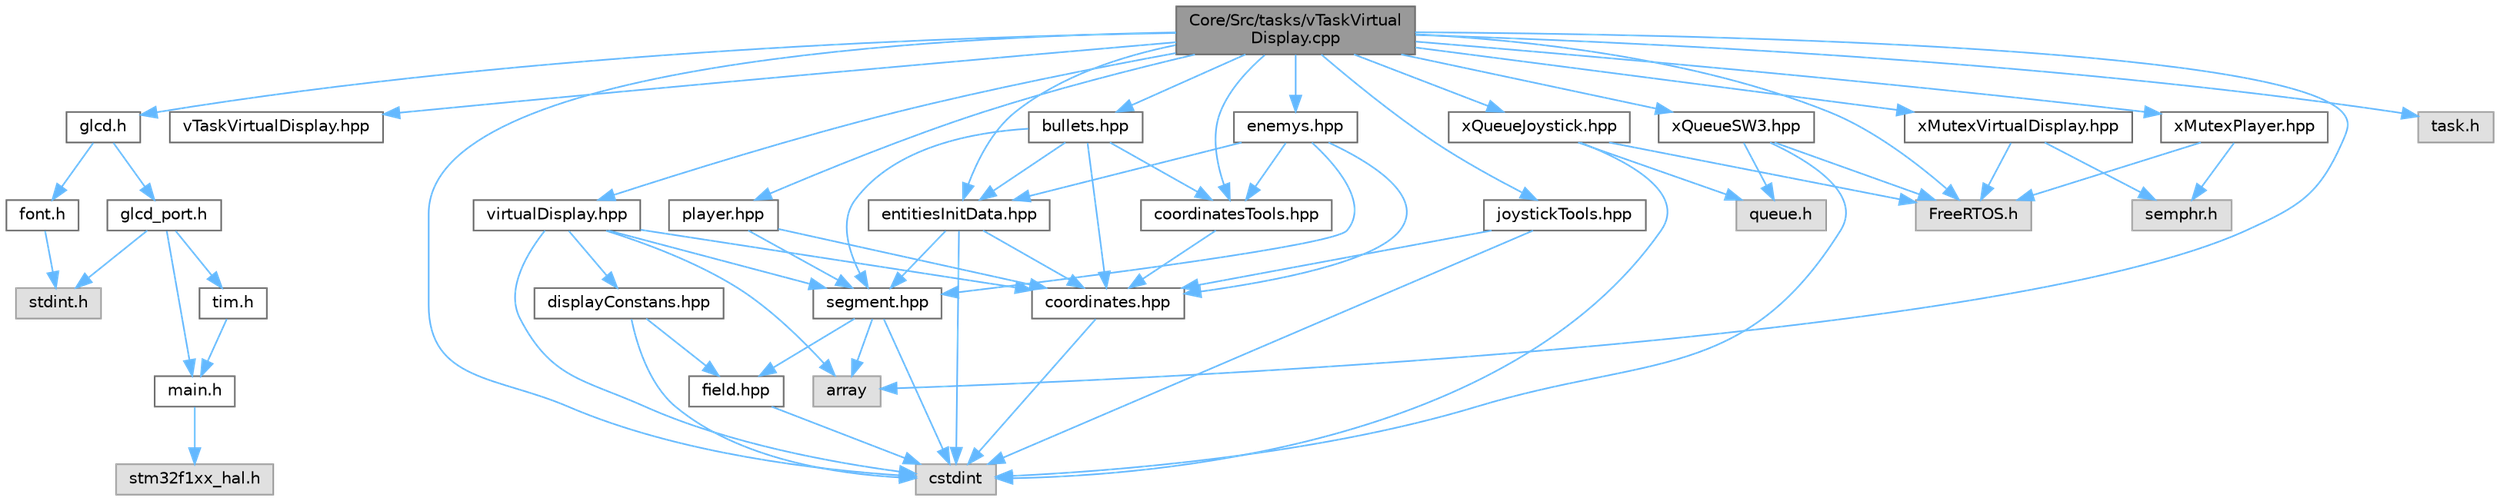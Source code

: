 digraph "Core/Src/tasks/vTaskVirtualDisplay.cpp"
{
 // LATEX_PDF_SIZE
  bgcolor="transparent";
  edge [fontname=Helvetica,fontsize=10,labelfontname=Helvetica,labelfontsize=10];
  node [fontname=Helvetica,fontsize=10,shape=box,height=0.2,width=0.4];
  Node1 [id="Node000001",label="Core/Src/tasks/vTaskVirtual\lDisplay.cpp",height=0.2,width=0.4,color="gray40", fillcolor="grey60", style="filled", fontcolor="black",tooltip=" "];
  Node1 -> Node2 [id="edge1_Node000001_Node000002",color="steelblue1",style="solid",tooltip=" "];
  Node2 [id="Node000002",label="glcd.h",height=0.2,width=0.4,color="grey40", fillcolor="white", style="filled",URL="$glcd_8h_source.html",tooltip=" "];
  Node2 -> Node3 [id="edge2_Node000002_Node000003",color="steelblue1",style="solid",tooltip=" "];
  Node3 [id="Node000003",label="glcd_port.h",height=0.2,width=0.4,color="grey40", fillcolor="white", style="filled",URL="$glcd__port_8h_source.html",tooltip=" "];
  Node3 -> Node4 [id="edge3_Node000003_Node000004",color="steelblue1",style="solid",tooltip=" "];
  Node4 [id="Node000004",label="stdint.h",height=0.2,width=0.4,color="grey60", fillcolor="#E0E0E0", style="filled",tooltip=" "];
  Node3 -> Node5 [id="edge4_Node000003_Node000005",color="steelblue1",style="solid",tooltip=" "];
  Node5 [id="Node000005",label="main.h",height=0.2,width=0.4,color="grey40", fillcolor="white", style="filled",URL="$main_8h.html",tooltip=": Header for main.c file. This file contains the common defines of the application."];
  Node5 -> Node6 [id="edge5_Node000005_Node000006",color="steelblue1",style="solid",tooltip=" "];
  Node6 [id="Node000006",label="stm32f1xx_hal.h",height=0.2,width=0.4,color="grey60", fillcolor="#E0E0E0", style="filled",tooltip=" "];
  Node3 -> Node7 [id="edge6_Node000003_Node000007",color="steelblue1",style="solid",tooltip=" "];
  Node7 [id="Node000007",label="tim.h",height=0.2,width=0.4,color="grey40", fillcolor="white", style="filled",URL="$tim_8h.html",tooltip="This file contains all the function prototypes for the tim.c file."];
  Node7 -> Node5 [id="edge7_Node000007_Node000005",color="steelblue1",style="solid",tooltip=" "];
  Node2 -> Node8 [id="edge8_Node000002_Node000008",color="steelblue1",style="solid",tooltip=" "];
  Node8 [id="Node000008",label="font.h",height=0.2,width=0.4,color="grey40", fillcolor="white", style="filled",URL="$font_8h_source.html",tooltip=" "];
  Node8 -> Node4 [id="edge9_Node000008_Node000004",color="steelblue1",style="solid",tooltip=" "];
  Node1 -> Node9 [id="edge10_Node000001_Node000009",color="steelblue1",style="solid",tooltip=" "];
  Node9 [id="Node000009",label="vTaskVirtualDisplay.hpp",height=0.2,width=0.4,color="grey40", fillcolor="white", style="filled",URL="$v_task_virtual_display_8hpp.html",tooltip=" "];
  Node1 -> Node10 [id="edge11_Node000001_Node000010",color="steelblue1",style="solid",tooltip=" "];
  Node10 [id="Node000010",label="xQueueJoystick.hpp",height=0.2,width=0.4,color="grey40", fillcolor="white", style="filled",URL="$x_queue_joystick_8hpp_source.html",tooltip=" "];
  Node10 -> Node11 [id="edge12_Node000010_Node000011",color="steelblue1",style="solid",tooltip=" "];
  Node11 [id="Node000011",label="cstdint",height=0.2,width=0.4,color="grey60", fillcolor="#E0E0E0", style="filled",tooltip=" "];
  Node10 -> Node12 [id="edge13_Node000010_Node000012",color="steelblue1",style="solid",tooltip=" "];
  Node12 [id="Node000012",label="FreeRTOS.h",height=0.2,width=0.4,color="grey60", fillcolor="#E0E0E0", style="filled",tooltip=" "];
  Node10 -> Node13 [id="edge14_Node000010_Node000013",color="steelblue1",style="solid",tooltip=" "];
  Node13 [id="Node000013",label="queue.h",height=0.2,width=0.4,color="grey60", fillcolor="#E0E0E0", style="filled",tooltip=" "];
  Node1 -> Node14 [id="edge15_Node000001_Node000014",color="steelblue1",style="solid",tooltip=" "];
  Node14 [id="Node000014",label="xQueueSW3.hpp",height=0.2,width=0.4,color="grey40", fillcolor="white", style="filled",URL="$x_queue_s_w3_8hpp_source.html",tooltip=" "];
  Node14 -> Node11 [id="edge16_Node000014_Node000011",color="steelblue1",style="solid",tooltip=" "];
  Node14 -> Node12 [id="edge17_Node000014_Node000012",color="steelblue1",style="solid",tooltip=" "];
  Node14 -> Node13 [id="edge18_Node000014_Node000013",color="steelblue1",style="solid",tooltip=" "];
  Node1 -> Node15 [id="edge19_Node000001_Node000015",color="steelblue1",style="solid",tooltip=" "];
  Node15 [id="Node000015",label="xMutexVirtualDisplay.hpp",height=0.2,width=0.4,color="grey40", fillcolor="white", style="filled",URL="$x_mutex_virtual_display_8hpp.html",tooltip=" "];
  Node15 -> Node12 [id="edge20_Node000015_Node000012",color="steelblue1",style="solid",tooltip=" "];
  Node15 -> Node16 [id="edge21_Node000015_Node000016",color="steelblue1",style="solid",tooltip=" "];
  Node16 [id="Node000016",label="semphr.h",height=0.2,width=0.4,color="grey60", fillcolor="#E0E0E0", style="filled",tooltip=" "];
  Node1 -> Node12 [id="edge22_Node000001_Node000012",color="steelblue1",style="solid",tooltip=" "];
  Node1 -> Node17 [id="edge23_Node000001_Node000017",color="steelblue1",style="solid",tooltip=" "];
  Node17 [id="Node000017",label="task.h",height=0.2,width=0.4,color="grey60", fillcolor="#E0E0E0", style="filled",tooltip=" "];
  Node1 -> Node11 [id="edge24_Node000001_Node000011",color="steelblue1",style="solid",tooltip=" "];
  Node1 -> Node18 [id="edge25_Node000001_Node000018",color="steelblue1",style="solid",tooltip=" "];
  Node18 [id="Node000018",label="array",height=0.2,width=0.4,color="grey60", fillcolor="#E0E0E0", style="filled",tooltip=" "];
  Node1 -> Node19 [id="edge26_Node000001_Node000019",color="steelblue1",style="solid",tooltip=" "];
  Node19 [id="Node000019",label="virtualDisplay.hpp",height=0.2,width=0.4,color="grey40", fillcolor="white", style="filled",URL="$virtual_display_8hpp_source.html",tooltip=" "];
  Node19 -> Node18 [id="edge27_Node000019_Node000018",color="steelblue1",style="solid",tooltip=" "];
  Node19 -> Node11 [id="edge28_Node000019_Node000011",color="steelblue1",style="solid",tooltip=" "];
  Node19 -> Node20 [id="edge29_Node000019_Node000020",color="steelblue1",style="solid",tooltip=" "];
  Node20 [id="Node000020",label="segment.hpp",height=0.2,width=0.4,color="grey40", fillcolor="white", style="filled",URL="$segment_8hpp_source.html",tooltip=" "];
  Node20 -> Node21 [id="edge30_Node000020_Node000021",color="steelblue1",style="solid",tooltip=" "];
  Node21 [id="Node000021",label="field.hpp",height=0.2,width=0.4,color="grey40", fillcolor="white", style="filled",URL="$field_8hpp.html",tooltip=" "];
  Node21 -> Node11 [id="edge31_Node000021_Node000011",color="steelblue1",style="solid",tooltip=" "];
  Node20 -> Node18 [id="edge32_Node000020_Node000018",color="steelblue1",style="solid",tooltip=" "];
  Node20 -> Node11 [id="edge33_Node000020_Node000011",color="steelblue1",style="solid",tooltip=" "];
  Node19 -> Node22 [id="edge34_Node000019_Node000022",color="steelblue1",style="solid",tooltip=" "];
  Node22 [id="Node000022",label="coordinates.hpp",height=0.2,width=0.4,color="grey40", fillcolor="white", style="filled",URL="$coordinates_8hpp.html",tooltip=" "];
  Node22 -> Node11 [id="edge35_Node000022_Node000011",color="steelblue1",style="solid",tooltip=" "];
  Node19 -> Node23 [id="edge36_Node000019_Node000023",color="steelblue1",style="solid",tooltip=" "];
  Node23 [id="Node000023",label="displayConstans.hpp",height=0.2,width=0.4,color="grey40", fillcolor="white", style="filled",URL="$display_constans_8hpp.html",tooltip=" "];
  Node23 -> Node11 [id="edge37_Node000023_Node000011",color="steelblue1",style="solid",tooltip=" "];
  Node23 -> Node21 [id="edge38_Node000023_Node000021",color="steelblue1",style="solid",tooltip=" "];
  Node1 -> Node24 [id="edge39_Node000001_Node000024",color="steelblue1",style="solid",tooltip=" "];
  Node24 [id="Node000024",label="coordinatesTools.hpp",height=0.2,width=0.4,color="grey40", fillcolor="white", style="filled",URL="$coordinates_tools_8hpp.html",tooltip=" "];
  Node24 -> Node22 [id="edge40_Node000024_Node000022",color="steelblue1",style="solid",tooltip=" "];
  Node1 -> Node25 [id="edge41_Node000001_Node000025",color="steelblue1",style="solid",tooltip=" "];
  Node25 [id="Node000025",label="joystickTools.hpp",height=0.2,width=0.4,color="grey40", fillcolor="white", style="filled",URL="$joystick_tools_8hpp.html",tooltip=" "];
  Node25 -> Node11 [id="edge42_Node000025_Node000011",color="steelblue1",style="solid",tooltip=" "];
  Node25 -> Node22 [id="edge43_Node000025_Node000022",color="steelblue1",style="solid",tooltip=" "];
  Node1 -> Node26 [id="edge44_Node000001_Node000026",color="steelblue1",style="solid",tooltip=" "];
  Node26 [id="Node000026",label="player.hpp",height=0.2,width=0.4,color="grey40", fillcolor="white", style="filled",URL="$player_8hpp.html",tooltip=" "];
  Node26 -> Node22 [id="edge45_Node000026_Node000022",color="steelblue1",style="solid",tooltip=" "];
  Node26 -> Node20 [id="edge46_Node000026_Node000020",color="steelblue1",style="solid",tooltip=" "];
  Node1 -> Node27 [id="edge47_Node000001_Node000027",color="steelblue1",style="solid",tooltip=" "];
  Node27 [id="Node000027",label="xMutexPlayer.hpp",height=0.2,width=0.4,color="grey40", fillcolor="white", style="filled",URL="$x_mutex_player_8hpp.html",tooltip=" "];
  Node27 -> Node12 [id="edge48_Node000027_Node000012",color="steelblue1",style="solid",tooltip=" "];
  Node27 -> Node16 [id="edge49_Node000027_Node000016",color="steelblue1",style="solid",tooltip=" "];
  Node1 -> Node28 [id="edge50_Node000001_Node000028",color="steelblue1",style="solid",tooltip=" "];
  Node28 [id="Node000028",label="bullets.hpp",height=0.2,width=0.4,color="grey40", fillcolor="white", style="filled",URL="$bullets_8hpp.html",tooltip=" "];
  Node28 -> Node22 [id="edge51_Node000028_Node000022",color="steelblue1",style="solid",tooltip=" "];
  Node28 -> Node20 [id="edge52_Node000028_Node000020",color="steelblue1",style="solid",tooltip=" "];
  Node28 -> Node24 [id="edge53_Node000028_Node000024",color="steelblue1",style="solid",tooltip=" "];
  Node28 -> Node29 [id="edge54_Node000028_Node000029",color="steelblue1",style="solid",tooltip=" "];
  Node29 [id="Node000029",label="entitiesInitData.hpp",height=0.2,width=0.4,color="grey40", fillcolor="white", style="filled",URL="$entities_init_data_8hpp.html",tooltip=" "];
  Node29 -> Node11 [id="edge55_Node000029_Node000011",color="steelblue1",style="solid",tooltip=" "];
  Node29 -> Node22 [id="edge56_Node000029_Node000022",color="steelblue1",style="solid",tooltip=" "];
  Node29 -> Node20 [id="edge57_Node000029_Node000020",color="steelblue1",style="solid",tooltip=" "];
  Node1 -> Node30 [id="edge58_Node000001_Node000030",color="steelblue1",style="solid",tooltip=" "];
  Node30 [id="Node000030",label="enemys.hpp",height=0.2,width=0.4,color="grey40", fillcolor="white", style="filled",URL="$enemys_8hpp_source.html",tooltip=" "];
  Node30 -> Node22 [id="edge59_Node000030_Node000022",color="steelblue1",style="solid",tooltip=" "];
  Node30 -> Node20 [id="edge60_Node000030_Node000020",color="steelblue1",style="solid",tooltip=" "];
  Node30 -> Node24 [id="edge61_Node000030_Node000024",color="steelblue1",style="solid",tooltip=" "];
  Node30 -> Node29 [id="edge62_Node000030_Node000029",color="steelblue1",style="solid",tooltip=" "];
  Node1 -> Node29 [id="edge63_Node000001_Node000029",color="steelblue1",style="solid",tooltip=" "];
}

